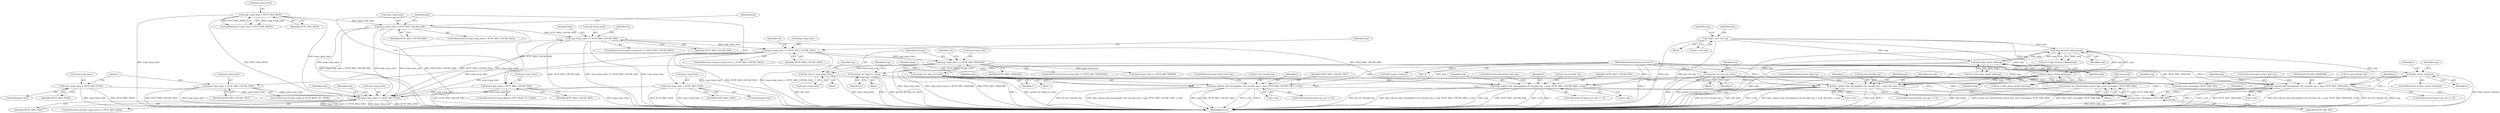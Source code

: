 digraph "0_haproxy_b4d05093bc89f71377230228007e69a1434c1a0c_0@API" {
"1000831" [label="(Call,stream_int_retnclose(req->prod, http_error_message(s, HTTP_ERR_400)))"];
"1000835" [label="(Call,http_error_message(s, HTTP_ERR_400))"];
"1000549" [label="(Call,http_resync_states(s))"];
"1000134" [label="(MethodParameterIn,struct session *s)"];
"1000479" [label="(Call,http_capture_bad_message(&s->fe->invalid_req, s, msg, HTTP_MSG_TRAILERS, s->be))"];
"1000471" [label="(Call,session_inc_http_err_ctr(s))"];
"1000458" [label="(Call,http_forward_trailers(msg))"];
"1000412" [label="(Call,http_skip_chunk_crlf(msg))"];
"1000366" [label="(Call,http_parse_chunk_size(msg))"];
"1000146" [label="(Call,*msg = &s->txn.req)"];
"1000449" [label="(Call,msg->msg_state == HTTP_MSG_TRAILERS)"];
"1000403" [label="(Call,msg->msg_state == HTTP_MSG_CHUNK_CRLF)"];
"1000357" [label="(Call,msg->msg_state == HTTP_MSG_CHUNK_SIZE)"];
"1000299" [label="(Call,msg->msg_state == HTTP_MSG_DATA)"];
"1000350" [label="(Call,msg->msg_state = HTTP_MSG_DONE)"];
"1000156" [label="(Call,msg->msg_state < HTTP_MSG_BODY)"];
"1000228" [label="(Call,msg->msg_state < HTTP_MSG_CHUNK_SIZE)"];
"1000246" [label="(Call,msg->msg_state = HTTP_MSG_DATA)"];
"1000344" [label="(Call,msg->msg_state = HTTP_MSG_CHUNK_CRLF)"];
"1000240" [label="(Call,msg->msg_state = HTTP_MSG_CHUNK_SIZE)"];
"1000387" [label="(Call,http_capture_bad_message(&s->fe->invalid_req, s, msg, HTTP_MSG_CHUNK_SIZE, s->be))"];
"1000379" [label="(Call,session_inc_http_err_ctr(s))"];
"1000433" [label="(Call,http_capture_bad_message(&s->fe->invalid_req, s, msg, HTTP_MSG_CHUNK_CRLF, s->be))"];
"1000425" [label="(Call,session_inc_http_err_ctr(s))"];
"1000574" [label="(Call,http_capture_bad_message(&s->fe->invalid_req, s, msg, old_state, s->be))"];
"1000496" [label="(Call,old_state = msg->msg_state)"];
"1001006" [label="(MethodReturn,int)"];
"1000486" [label="(Identifier,s)"];
"1000349" [label="(ControlStructure,else)"];
"1000232" [label="(Identifier,HTTP_MSG_CHUNK_SIZE)"];
"1000137" [label="(Block,)"];
"1000487" [label="(Identifier,msg)"];
"1000381" [label="(ControlStructure,if (msg->err_pos >= 0))"];
"1000380" [label="(Identifier,s)"];
"1000498" [label="(Call,msg->msg_state)"];
"1000156" [label="(Call,msg->msg_state < HTTP_MSG_BODY)"];
"1000479" [label="(Call,http_capture_bad_message(&s->fe->invalid_req, s, msg, HTTP_MSG_TRAILERS, s->be))"];
"1000494" [label="(Block,)"];
"1000920" [label="(Call,http_error_message(s, HTTP_ERR_502))"];
"1000548" [label="(ControlStructure,if (http_resync_states(s)))"];
"1000404" [label="(Call,msg->msg_state)"];
"1000146" [label="(Call,*msg = &s->txn.req)"];
"1000441" [label="(Identifier,msg)"];
"1000410" [label="(Call,ret = http_skip_chunk_crlf(msg))"];
"1000240" [label="(Call,msg->msg_state = HTTP_MSG_CHUNK_SIZE)"];
"1000402" [label="(ControlStructure,if (msg->msg_state == HTTP_MSG_CHUNK_CRLF))"];
"1000344" [label="(Call,msg->msg_state = HTTP_MSG_CHUNK_CRLF)"];
"1000470" [label="(Block,)"];
"1000228" [label="(Call,msg->msg_state < HTTP_MSG_CHUNK_SIZE)"];
"1000587" [label="(ControlStructure,goto return_bad_req;)"];
"1000241" [label="(Call,msg->msg_state)"];
"1000426" [label="(Identifier,s)"];
"1000234" [label="(ControlStructure,if (msg->flags & HTTP_MSGF_TE_CHNK))"];
"1000356" [label="(ControlStructure,if (msg->msg_state == HTTP_MSG_CHUNK_SIZE))"];
"1000395" [label="(Identifier,msg)"];
"1000379" [label="(Call,session_inc_http_err_ctr(s))"];
"1000581" [label="(Identifier,s)"];
"1000456" [label="(Call,ret = http_forward_trailers(msg))"];
"1000227" [label="(ControlStructure,if (msg->msg_state < HTTP_MSG_CHUNK_SIZE))"];
"1000568" [label="(ControlStructure,if (msg->err_pos >= 0))"];
"1000503" [label="(Identifier,req)"];
"1000247" [label="(Call,msg->msg_state)"];
"1000473" [label="(ControlStructure,if (msg->err_pos >= 0))"];
"1000367" [label="(Identifier,msg)"];
"1000446" [label="(ControlStructure,goto return_bad_req;)"];
"1000496" [label="(Call,old_state = msg->msg_state)"];
"1000458" [label="(Call,http_forward_trailers(msg))"];
"1000837" [label="(Identifier,HTTP_ERR_400)"];
"1000443" [label="(Call,s->be)"];
"1000453" [label="(Identifier,HTTP_MSG_TRAILERS)"];
"1000457" [label="(Identifier,ret)"];
"1000160" [label="(Identifier,HTTP_MSG_BODY)"];
"1000308" [label="(Identifier,msg)"];
"1000492" [label="(ControlStructure,goto return_bad_req;)"];
"1000575" [label="(Call,&s->fe->invalid_req)"];
"1000488" [label="(Identifier,HTTP_MSG_TRAILERS)"];
"1000245" [label="(ControlStructure,else)"];
"1000489" [label="(Call,s->be)"];
"1000433" [label="(Call,http_capture_bad_message(&s->fe->invalid_req, s, msg, HTTP_MSG_CHUNK_CRLF, s->be))"];
"1000836" [label="(Identifier,s)"];
"1000451" [label="(Identifier,msg)"];
"1000407" [label="(Identifier,HTTP_MSG_CHUNK_CRLF)"];
"1000244" [label="(Identifier,HTTP_MSG_CHUNK_SIZE)"];
"1000400" [label="(ControlStructure,goto return_bad_req;)"];
"1000365" [label="(Identifier,ret)"];
"1000361" [label="(Identifier,HTTP_MSG_CHUNK_SIZE)"];
"1000405" [label="(Identifier,msg)"];
"1000378" [label="(Block,)"];
"1000351" [label="(Call,msg->msg_state)"];
"1000835" [label="(Call,http_error_message(s, HTTP_ERR_400))"];
"1000425" [label="(Call,session_inc_http_err_ctr(s))"];
"1000296" [label="(Literal,1)"];
"1000348" [label="(Identifier,HTTP_MSG_CHUNK_CRLF)"];
"1000387" [label="(Call,http_capture_bad_message(&s->fe->invalid_req, s, msg, HTTP_MSG_CHUNK_SIZE, s->be))"];
"1000497" [label="(Identifier,old_state)"];
"1000250" [label="(Identifier,HTTP_MSG_DATA)"];
"1000427" [label="(ControlStructure,if (msg->err_pos >= 0))"];
"1000345" [label="(Call,msg->msg_state)"];
"1000448" [label="(ControlStructure,if (msg->msg_state == HTTP_MSG_TRAILERS))"];
"1000840" [label="(Identifier,req)"];
"1000303" [label="(Identifier,HTTP_MSG_DATA)"];
"1000155" [label="(Call,unlikely(msg->msg_state < HTTP_MSG_BODY))"];
"1000157" [label="(Call,msg->msg_state)"];
"1000574" [label="(Call,http_capture_bad_message(&s->fe->invalid_req, s, msg, old_state, s->be))"];
"1000480" [label="(Call,&s->fe->invalid_req)"];
"1000359" [label="(Identifier,msg)"];
"1000449" [label="(Call,msg->msg_state == HTTP_MSG_TRAILERS)"];
"1000148" [label="(Call,&s->txn.req)"];
"1000147" [label="(Identifier,msg)"];
"1000354" [label="(Identifier,HTTP_MSG_DONE)"];
"1000299" [label="(Call,msg->msg_state == HTTP_MSG_DATA)"];
"1000300" [label="(Call,msg->msg_state)"];
"1000554" [label="(Call,msg->msg_state == HTTP_MSG_ERROR)"];
"1000549" [label="(Call,http_resync_states(s))"];
"1000476" [label="(Identifier,msg)"];
"1000338" [label="(ControlStructure,if (msg->flags & HTTP_MSGF_TE_CHNK))"];
"1000358" [label="(Call,msg->msg_state)"];
"1000134" [label="(MethodParameterIn,struct session *s)"];
"1000825" [label="(Block,)"];
"1000394" [label="(Identifier,s)"];
"1000158" [label="(Identifier,msg)"];
"1000403" [label="(Call,msg->msg_state == HTTP_MSG_CHUNK_CRLF)"];
"1000384" [label="(Identifier,msg)"];
"1000582" [label="(Identifier,msg)"];
"1000364" [label="(Call,ret = http_parse_chunk_size(msg))"];
"1000197" [label="(Call,http_resync_states(s))"];
"1000388" [label="(Call,&s->fe->invalid_req)"];
"1000413" [label="(Identifier,msg)"];
"1000246" [label="(Call,msg->msg_state = HTTP_MSG_DATA)"];
"1000411" [label="(Identifier,ret)"];
"1000424" [label="(Block,)"];
"1000584" [label="(Call,s->be)"];
"1000471" [label="(Call,session_inc_http_err_ctr(s))"];
"1000298" [label="(ControlStructure,if (msg->msg_state == HTTP_MSG_DATA))"];
"1000237" [label="(Identifier,msg)"];
"1000396" [label="(Identifier,HTTP_MSG_CHUNK_SIZE)"];
"1000229" [label="(Call,msg->msg_state)"];
"1000556" [label="(Identifier,msg)"];
"1000472" [label="(Identifier,s)"];
"1000255" [label="(Identifier,msg)"];
"1000397" [label="(Call,s->be)"];
"1000831" [label="(Call,stream_int_retnclose(req->prod, http_error_message(s, HTTP_ERR_400)))"];
"1000350" [label="(Call,msg->msg_state = HTTP_MSG_DONE)"];
"1000434" [label="(Call,&s->fe->invalid_req)"];
"1000450" [label="(Call,msg->msg_state)"];
"1000430" [label="(Identifier,msg)"];
"1000550" [label="(Identifier,s)"];
"1000412" [label="(Call,http_skip_chunk_crlf(msg))"];
"1000440" [label="(Identifier,s)"];
"1000357" [label="(Call,msg->msg_state == HTTP_MSG_CHUNK_SIZE)"];
"1000832" [label="(Call,req->prod)"];
"1000459" [label="(Identifier,msg)"];
"1000442" [label="(Identifier,HTTP_MSG_CHUNK_CRLF)"];
"1000583" [label="(Identifier,old_state)"];
"1000366" [label="(Call,http_parse_chunk_size(msg))"];
"1000594" [label="(Identifier,s)"];
"1000831" -> "1000825"  [label="AST: "];
"1000831" -> "1000835"  [label="CFG: "];
"1000832" -> "1000831"  [label="AST: "];
"1000835" -> "1000831"  [label="AST: "];
"1000840" -> "1000831"  [label="CFG: "];
"1000831" -> "1001006"  [label="DDG: http_error_message(s, HTTP_ERR_400)"];
"1000831" -> "1001006"  [label="DDG: req->prod"];
"1000831" -> "1001006"  [label="DDG: stream_int_retnclose(req->prod, http_error_message(s, HTTP_ERR_400))"];
"1000835" -> "1000831"  [label="DDG: s"];
"1000835" -> "1000831"  [label="DDG: HTTP_ERR_400"];
"1000835" -> "1000837"  [label="CFG: "];
"1000836" -> "1000835"  [label="AST: "];
"1000837" -> "1000835"  [label="AST: "];
"1000835" -> "1001006"  [label="DDG: s"];
"1000835" -> "1001006"  [label="DDG: HTTP_ERR_400"];
"1000549" -> "1000835"  [label="DDG: s"];
"1000479" -> "1000835"  [label="DDG: s"];
"1000387" -> "1000835"  [label="DDG: s"];
"1000471" -> "1000835"  [label="DDG: s"];
"1000433" -> "1000835"  [label="DDG: s"];
"1000574" -> "1000835"  [label="DDG: s"];
"1000379" -> "1000835"  [label="DDG: s"];
"1000425" -> "1000835"  [label="DDG: s"];
"1000134" -> "1000835"  [label="DDG: s"];
"1000549" -> "1000548"  [label="AST: "];
"1000549" -> "1000550"  [label="CFG: "];
"1000550" -> "1000549"  [label="AST: "];
"1000556" -> "1000549"  [label="CFG: "];
"1000594" -> "1000549"  [label="CFG: "];
"1000549" -> "1001006"  [label="DDG: s"];
"1000549" -> "1001006"  [label="DDG: http_resync_states(s)"];
"1000134" -> "1000549"  [label="DDG: s"];
"1000549" -> "1000574"  [label="DDG: s"];
"1000549" -> "1000920"  [label="DDG: s"];
"1000134" -> "1000133"  [label="AST: "];
"1000134" -> "1001006"  [label="DDG: s"];
"1000134" -> "1000197"  [label="DDG: s"];
"1000134" -> "1000379"  [label="DDG: s"];
"1000134" -> "1000387"  [label="DDG: s"];
"1000134" -> "1000425"  [label="DDG: s"];
"1000134" -> "1000433"  [label="DDG: s"];
"1000134" -> "1000471"  [label="DDG: s"];
"1000134" -> "1000479"  [label="DDG: s"];
"1000134" -> "1000574"  [label="DDG: s"];
"1000134" -> "1000920"  [label="DDG: s"];
"1000479" -> "1000473"  [label="AST: "];
"1000479" -> "1000489"  [label="CFG: "];
"1000480" -> "1000479"  [label="AST: "];
"1000486" -> "1000479"  [label="AST: "];
"1000487" -> "1000479"  [label="AST: "];
"1000488" -> "1000479"  [label="AST: "];
"1000489" -> "1000479"  [label="AST: "];
"1000492" -> "1000479"  [label="CFG: "];
"1000479" -> "1001006"  [label="DDG: s"];
"1000479" -> "1001006"  [label="DDG: s->be"];
"1000479" -> "1001006"  [label="DDG: HTTP_MSG_TRAILERS"];
"1000479" -> "1001006"  [label="DDG: http_capture_bad_message(&s->fe->invalid_req, s, msg, HTTP_MSG_TRAILERS, s->be)"];
"1000479" -> "1001006"  [label="DDG: &s->fe->invalid_req"];
"1000479" -> "1001006"  [label="DDG: msg"];
"1000471" -> "1000479"  [label="DDG: s"];
"1000458" -> "1000479"  [label="DDG: msg"];
"1000449" -> "1000479"  [label="DDG: HTTP_MSG_TRAILERS"];
"1000471" -> "1000470"  [label="AST: "];
"1000471" -> "1000472"  [label="CFG: "];
"1000472" -> "1000471"  [label="AST: "];
"1000476" -> "1000471"  [label="CFG: "];
"1000471" -> "1001006"  [label="DDG: s"];
"1000471" -> "1001006"  [label="DDG: session_inc_http_err_ctr(s)"];
"1000458" -> "1000456"  [label="AST: "];
"1000458" -> "1000459"  [label="CFG: "];
"1000459" -> "1000458"  [label="AST: "];
"1000456" -> "1000458"  [label="CFG: "];
"1000458" -> "1001006"  [label="DDG: msg"];
"1000458" -> "1000366"  [label="DDG: msg"];
"1000458" -> "1000412"  [label="DDG: msg"];
"1000458" -> "1000456"  [label="DDG: msg"];
"1000412" -> "1000458"  [label="DDG: msg"];
"1000366" -> "1000458"  [label="DDG: msg"];
"1000146" -> "1000458"  [label="DDG: msg"];
"1000458" -> "1000574"  [label="DDG: msg"];
"1000412" -> "1000410"  [label="AST: "];
"1000412" -> "1000413"  [label="CFG: "];
"1000413" -> "1000412"  [label="AST: "];
"1000410" -> "1000412"  [label="CFG: "];
"1000412" -> "1001006"  [label="DDG: msg"];
"1000412" -> "1000366"  [label="DDG: msg"];
"1000412" -> "1000410"  [label="DDG: msg"];
"1000366" -> "1000412"  [label="DDG: msg"];
"1000146" -> "1000412"  [label="DDG: msg"];
"1000412" -> "1000433"  [label="DDG: msg"];
"1000412" -> "1000574"  [label="DDG: msg"];
"1000366" -> "1000364"  [label="AST: "];
"1000366" -> "1000367"  [label="CFG: "];
"1000367" -> "1000366"  [label="AST: "];
"1000364" -> "1000366"  [label="CFG: "];
"1000366" -> "1001006"  [label="DDG: msg"];
"1000366" -> "1000364"  [label="DDG: msg"];
"1000146" -> "1000366"  [label="DDG: msg"];
"1000366" -> "1000387"  [label="DDG: msg"];
"1000366" -> "1000574"  [label="DDG: msg"];
"1000146" -> "1000137"  [label="AST: "];
"1000146" -> "1000148"  [label="CFG: "];
"1000147" -> "1000146"  [label="AST: "];
"1000148" -> "1000146"  [label="AST: "];
"1000158" -> "1000146"  [label="CFG: "];
"1000146" -> "1001006"  [label="DDG: &s->txn.req"];
"1000146" -> "1001006"  [label="DDG: msg"];
"1000146" -> "1000574"  [label="DDG: msg"];
"1000449" -> "1000448"  [label="AST: "];
"1000449" -> "1000453"  [label="CFG: "];
"1000450" -> "1000449"  [label="AST: "];
"1000453" -> "1000449"  [label="AST: "];
"1000457" -> "1000449"  [label="CFG: "];
"1000497" -> "1000449"  [label="CFG: "];
"1000449" -> "1001006"  [label="DDG: msg->msg_state"];
"1000449" -> "1001006"  [label="DDG: msg->msg_state == HTTP_MSG_TRAILERS"];
"1000449" -> "1001006"  [label="DDG: HTTP_MSG_TRAILERS"];
"1000449" -> "1000299"  [label="DDG: msg->msg_state"];
"1000403" -> "1000449"  [label="DDG: msg->msg_state"];
"1000449" -> "1000496"  [label="DDG: msg->msg_state"];
"1000449" -> "1000554"  [label="DDG: msg->msg_state"];
"1000403" -> "1000402"  [label="AST: "];
"1000403" -> "1000407"  [label="CFG: "];
"1000404" -> "1000403"  [label="AST: "];
"1000407" -> "1000403"  [label="AST: "];
"1000411" -> "1000403"  [label="CFG: "];
"1000451" -> "1000403"  [label="CFG: "];
"1000403" -> "1001006"  [label="DDG: msg->msg_state"];
"1000403" -> "1001006"  [label="DDG: HTTP_MSG_CHUNK_CRLF"];
"1000403" -> "1001006"  [label="DDG: msg->msg_state == HTTP_MSG_CHUNK_CRLF"];
"1000403" -> "1000299"  [label="DDG: msg->msg_state"];
"1000403" -> "1000344"  [label="DDG: HTTP_MSG_CHUNK_CRLF"];
"1000357" -> "1000403"  [label="DDG: msg->msg_state"];
"1000403" -> "1000433"  [label="DDG: HTTP_MSG_CHUNK_CRLF"];
"1000357" -> "1000356"  [label="AST: "];
"1000357" -> "1000361"  [label="CFG: "];
"1000358" -> "1000357"  [label="AST: "];
"1000361" -> "1000357"  [label="AST: "];
"1000365" -> "1000357"  [label="CFG: "];
"1000405" -> "1000357"  [label="CFG: "];
"1000357" -> "1001006"  [label="DDG: HTTP_MSG_CHUNK_SIZE"];
"1000357" -> "1001006"  [label="DDG: msg->msg_state == HTTP_MSG_CHUNK_SIZE"];
"1000357" -> "1001006"  [label="DDG: msg->msg_state"];
"1000357" -> "1000299"  [label="DDG: msg->msg_state"];
"1000299" -> "1000357"  [label="DDG: msg->msg_state"];
"1000228" -> "1000357"  [label="DDG: HTTP_MSG_CHUNK_SIZE"];
"1000357" -> "1000387"  [label="DDG: HTTP_MSG_CHUNK_SIZE"];
"1000299" -> "1000298"  [label="AST: "];
"1000299" -> "1000303"  [label="CFG: "];
"1000300" -> "1000299"  [label="AST: "];
"1000303" -> "1000299"  [label="AST: "];
"1000308" -> "1000299"  [label="CFG: "];
"1000359" -> "1000299"  [label="CFG: "];
"1000299" -> "1001006"  [label="DDG: HTTP_MSG_DATA"];
"1000299" -> "1001006"  [label="DDG: msg->msg_state == HTTP_MSG_DATA"];
"1000299" -> "1001006"  [label="DDG: msg->msg_state"];
"1000350" -> "1000299"  [label="DDG: msg->msg_state"];
"1000156" -> "1000299"  [label="DDG: msg->msg_state"];
"1000228" -> "1000299"  [label="DDG: msg->msg_state"];
"1000246" -> "1000299"  [label="DDG: msg->msg_state"];
"1000344" -> "1000299"  [label="DDG: msg->msg_state"];
"1000240" -> "1000299"  [label="DDG: msg->msg_state"];
"1000350" -> "1000349"  [label="AST: "];
"1000350" -> "1000354"  [label="CFG: "];
"1000351" -> "1000350"  [label="AST: "];
"1000354" -> "1000350"  [label="AST: "];
"1000296" -> "1000350"  [label="CFG: "];
"1000350" -> "1001006"  [label="DDG: msg->msg_state"];
"1000350" -> "1001006"  [label="DDG: HTTP_MSG_DONE"];
"1000156" -> "1000155"  [label="AST: "];
"1000156" -> "1000160"  [label="CFG: "];
"1000157" -> "1000156"  [label="AST: "];
"1000160" -> "1000156"  [label="AST: "];
"1000155" -> "1000156"  [label="CFG: "];
"1000156" -> "1001006"  [label="DDG: msg->msg_state"];
"1000156" -> "1001006"  [label="DDG: HTTP_MSG_BODY"];
"1000156" -> "1000155"  [label="DDG: msg->msg_state"];
"1000156" -> "1000155"  [label="DDG: HTTP_MSG_BODY"];
"1000156" -> "1000228"  [label="DDG: msg->msg_state"];
"1000228" -> "1000227"  [label="AST: "];
"1000228" -> "1000232"  [label="CFG: "];
"1000229" -> "1000228"  [label="AST: "];
"1000232" -> "1000228"  [label="AST: "];
"1000237" -> "1000228"  [label="CFG: "];
"1000255" -> "1000228"  [label="CFG: "];
"1000228" -> "1001006"  [label="DDG: msg->msg_state < HTTP_MSG_CHUNK_SIZE"];
"1000228" -> "1001006"  [label="DDG: msg->msg_state"];
"1000228" -> "1001006"  [label="DDG: HTTP_MSG_CHUNK_SIZE"];
"1000228" -> "1000240"  [label="DDG: HTTP_MSG_CHUNK_SIZE"];
"1000246" -> "1000245"  [label="AST: "];
"1000246" -> "1000250"  [label="CFG: "];
"1000247" -> "1000246"  [label="AST: "];
"1000250" -> "1000246"  [label="AST: "];
"1000255" -> "1000246"  [label="CFG: "];
"1000246" -> "1001006"  [label="DDG: HTTP_MSG_DATA"];
"1000246" -> "1001006"  [label="DDG: msg->msg_state"];
"1000344" -> "1000338"  [label="AST: "];
"1000344" -> "1000348"  [label="CFG: "];
"1000345" -> "1000344"  [label="AST: "];
"1000348" -> "1000344"  [label="AST: "];
"1000296" -> "1000344"  [label="CFG: "];
"1000344" -> "1001006"  [label="DDG: HTTP_MSG_CHUNK_CRLF"];
"1000344" -> "1001006"  [label="DDG: msg->msg_state"];
"1000240" -> "1000234"  [label="AST: "];
"1000240" -> "1000244"  [label="CFG: "];
"1000241" -> "1000240"  [label="AST: "];
"1000244" -> "1000240"  [label="AST: "];
"1000255" -> "1000240"  [label="CFG: "];
"1000240" -> "1001006"  [label="DDG: HTTP_MSG_CHUNK_SIZE"];
"1000240" -> "1001006"  [label="DDG: msg->msg_state"];
"1000387" -> "1000381"  [label="AST: "];
"1000387" -> "1000397"  [label="CFG: "];
"1000388" -> "1000387"  [label="AST: "];
"1000394" -> "1000387"  [label="AST: "];
"1000395" -> "1000387"  [label="AST: "];
"1000396" -> "1000387"  [label="AST: "];
"1000397" -> "1000387"  [label="AST: "];
"1000400" -> "1000387"  [label="CFG: "];
"1000387" -> "1001006"  [label="DDG: HTTP_MSG_CHUNK_SIZE"];
"1000387" -> "1001006"  [label="DDG: s->be"];
"1000387" -> "1001006"  [label="DDG: s"];
"1000387" -> "1001006"  [label="DDG: &s->fe->invalid_req"];
"1000387" -> "1001006"  [label="DDG: http_capture_bad_message(&s->fe->invalid_req, s, msg, HTTP_MSG_CHUNK_SIZE, s->be)"];
"1000387" -> "1001006"  [label="DDG: msg"];
"1000379" -> "1000387"  [label="DDG: s"];
"1000379" -> "1000378"  [label="AST: "];
"1000379" -> "1000380"  [label="CFG: "];
"1000380" -> "1000379"  [label="AST: "];
"1000384" -> "1000379"  [label="CFG: "];
"1000379" -> "1001006"  [label="DDG: s"];
"1000379" -> "1001006"  [label="DDG: session_inc_http_err_ctr(s)"];
"1000433" -> "1000427"  [label="AST: "];
"1000433" -> "1000443"  [label="CFG: "];
"1000434" -> "1000433"  [label="AST: "];
"1000440" -> "1000433"  [label="AST: "];
"1000441" -> "1000433"  [label="AST: "];
"1000442" -> "1000433"  [label="AST: "];
"1000443" -> "1000433"  [label="AST: "];
"1000446" -> "1000433"  [label="CFG: "];
"1000433" -> "1001006"  [label="DDG: HTTP_MSG_CHUNK_CRLF"];
"1000433" -> "1001006"  [label="DDG: s->be"];
"1000433" -> "1001006"  [label="DDG: s"];
"1000433" -> "1001006"  [label="DDG: &s->fe->invalid_req"];
"1000433" -> "1001006"  [label="DDG: http_capture_bad_message(&s->fe->invalid_req, s, msg, HTTP_MSG_CHUNK_CRLF, s->be)"];
"1000433" -> "1001006"  [label="DDG: msg"];
"1000425" -> "1000433"  [label="DDG: s"];
"1000425" -> "1000424"  [label="AST: "];
"1000425" -> "1000426"  [label="CFG: "];
"1000426" -> "1000425"  [label="AST: "];
"1000430" -> "1000425"  [label="CFG: "];
"1000425" -> "1001006"  [label="DDG: s"];
"1000425" -> "1001006"  [label="DDG: session_inc_http_err_ctr(s)"];
"1000574" -> "1000568"  [label="AST: "];
"1000574" -> "1000584"  [label="CFG: "];
"1000575" -> "1000574"  [label="AST: "];
"1000581" -> "1000574"  [label="AST: "];
"1000582" -> "1000574"  [label="AST: "];
"1000583" -> "1000574"  [label="AST: "];
"1000584" -> "1000574"  [label="AST: "];
"1000587" -> "1000574"  [label="CFG: "];
"1000574" -> "1001006"  [label="DDG: &s->fe->invalid_req"];
"1000574" -> "1001006"  [label="DDG: old_state"];
"1000574" -> "1001006"  [label="DDG: s->be"];
"1000574" -> "1001006"  [label="DDG: http_capture_bad_message(&s->fe->invalid_req, s, msg, old_state, s->be)"];
"1000574" -> "1001006"  [label="DDG: msg"];
"1000574" -> "1001006"  [label="DDG: s"];
"1000496" -> "1000574"  [label="DDG: old_state"];
"1000496" -> "1000494"  [label="AST: "];
"1000496" -> "1000498"  [label="CFG: "];
"1000497" -> "1000496"  [label="AST: "];
"1000498" -> "1000496"  [label="AST: "];
"1000503" -> "1000496"  [label="CFG: "];
"1000496" -> "1001006"  [label="DDG: msg->msg_state"];
"1000496" -> "1001006"  [label="DDG: old_state"];
}
